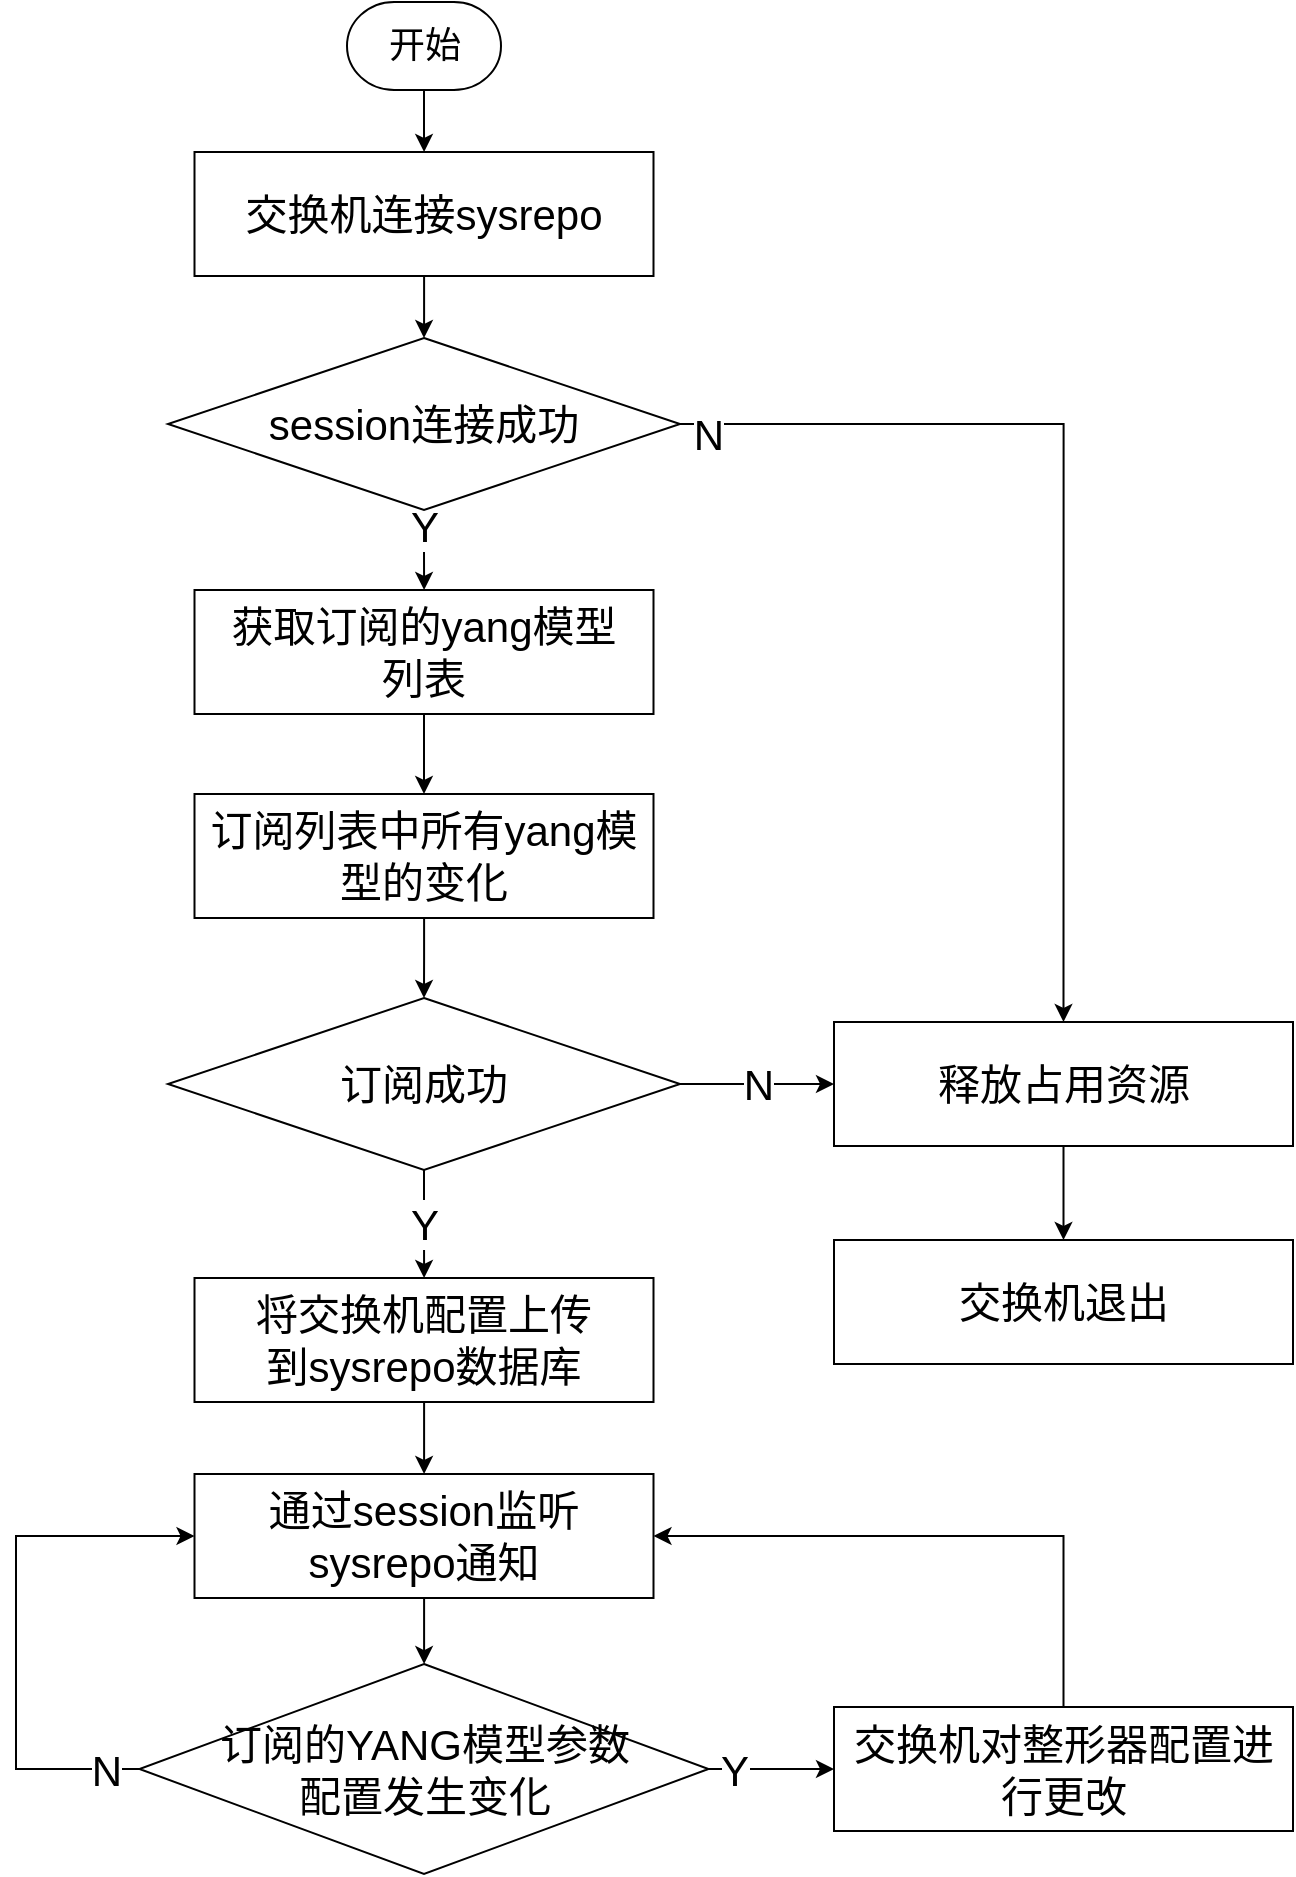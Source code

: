 <mxfile version="14.6.0" type="github">
  <diagram id="94TvCWgWeJPaCqv3VTKz" name="Page-1">
    <mxGraphModel dx="2031" dy="1089" grid="0" gridSize="10" guides="1" tooltips="1" connect="1" arrows="1" fold="1" page="0" pageScale="1" pageWidth="827" pageHeight="1169" math="0" shadow="0">
      <root>
        <mxCell id="0" />
        <mxCell id="1" parent="0" />
        <mxCell id="9lptnBRRuSDMzmH1_6TX-1" value="" style="edgeStyle=orthogonalEdgeStyle;rounded=0;orthogonalLoop=1;jettySize=auto;html=1;fontSize=21;" parent="1" source="9lptnBRRuSDMzmH1_6TX-2" target="9lptnBRRuSDMzmH1_6TX-5" edge="1">
          <mxGeometry relative="1" as="geometry" />
        </mxCell>
        <mxCell id="9lptnBRRuSDMzmH1_6TX-2" value="交换机连接sysrepo" style="rounded=0;whiteSpace=wrap;html=1;fontSize=21;" parent="1" vertex="1">
          <mxGeometry x="255.25" y="87" width="229.5" height="62" as="geometry" />
        </mxCell>
        <mxCell id="9lptnBRRuSDMzmH1_6TX-4" value="N" style="edgeStyle=orthogonalEdgeStyle;rounded=0;orthogonalLoop=1;jettySize=auto;html=1;fontSize=21;entryX=0.5;entryY=0;entryDx=0;entryDy=0;" parent="1" source="9lptnBRRuSDMzmH1_6TX-5" target="vJzBY2i4rNa5CbY2uDrH-26" edge="1">
          <mxGeometry x="-0.944" y="-5" relative="1" as="geometry">
            <mxPoint as="offset" />
            <mxPoint x="575" y="223" as="targetPoint" />
          </mxGeometry>
        </mxCell>
        <mxCell id="vJzBY2i4rNa5CbY2uDrH-5" value="Y" style="edgeStyle=orthogonalEdgeStyle;rounded=0;orthogonalLoop=1;jettySize=auto;html=1;fontSize=21;" edge="1" parent="1" source="9lptnBRRuSDMzmH1_6TX-5" target="vJzBY2i4rNa5CbY2uDrH-4">
          <mxGeometry x="-0.6" relative="1" as="geometry">
            <mxPoint as="offset" />
          </mxGeometry>
        </mxCell>
        <mxCell id="9lptnBRRuSDMzmH1_6TX-5" value="session连接成功" style="rhombus;whiteSpace=wrap;html=1;fontSize=21;" parent="1" vertex="1">
          <mxGeometry x="242" y="180" width="256" height="86" as="geometry" />
        </mxCell>
        <mxCell id="vJzBY2i4rNa5CbY2uDrH-15" value="" style="edgeStyle=orthogonalEdgeStyle;rounded=0;orthogonalLoop=1;jettySize=auto;html=1;fontSize=21;" edge="1" parent="1" source="vJzBY2i4rNa5CbY2uDrH-1" target="9lptnBRRuSDMzmH1_6TX-2">
          <mxGeometry relative="1" as="geometry" />
        </mxCell>
        <mxCell id="vJzBY2i4rNa5CbY2uDrH-1" value="&lt;font style=&quot;font-size: 18px;&quot;&gt;开始&lt;/font&gt;" style="strokeWidth=1;html=1;shape=mxgraph.flowchart.terminator;whiteSpace=wrap;fontSize=18;" vertex="1" parent="1">
          <mxGeometry x="331.5" y="12" width="77" height="44" as="geometry" />
        </mxCell>
        <mxCell id="vJzBY2i4rNa5CbY2uDrH-31" value="" style="edgeStyle=orthogonalEdgeStyle;rounded=0;orthogonalLoop=1;jettySize=auto;html=1;fontSize=21;" edge="1" parent="1" source="vJzBY2i4rNa5CbY2uDrH-3" target="vJzBY2i4rNa5CbY2uDrH-28">
          <mxGeometry relative="1" as="geometry" />
        </mxCell>
        <mxCell id="vJzBY2i4rNa5CbY2uDrH-3" value="订阅列表中所有yang模型的变化" style="rounded=0;whiteSpace=wrap;html=1;fontSize=21;" vertex="1" parent="1">
          <mxGeometry x="255.25" y="408" width="229.5" height="62" as="geometry" />
        </mxCell>
        <mxCell id="vJzBY2i4rNa5CbY2uDrH-6" value="" style="edgeStyle=orthogonalEdgeStyle;rounded=0;orthogonalLoop=1;jettySize=auto;html=1;fontSize=21;" edge="1" parent="1" source="vJzBY2i4rNa5CbY2uDrH-4" target="vJzBY2i4rNa5CbY2uDrH-3">
          <mxGeometry relative="1" as="geometry" />
        </mxCell>
        <mxCell id="vJzBY2i4rNa5CbY2uDrH-4" value="获取订阅的yang模型&lt;br&gt;列表" style="rounded=0;whiteSpace=wrap;html=1;fontSize=21;" vertex="1" parent="1">
          <mxGeometry x="255.25" y="306" width="229.5" height="62" as="geometry" />
        </mxCell>
        <mxCell id="vJzBY2i4rNa5CbY2uDrH-19" value="" style="edgeStyle=orthogonalEdgeStyle;rounded=0;orthogonalLoop=1;jettySize=auto;html=1;fontSize=21;" edge="1" parent="1" source="vJzBY2i4rNa5CbY2uDrH-8" target="vJzBY2i4rNa5CbY2uDrH-18">
          <mxGeometry relative="1" as="geometry" />
        </mxCell>
        <mxCell id="vJzBY2i4rNa5CbY2uDrH-8" value="将交换机配置上传&lt;br&gt;到sysrepo数据库" style="rounded=0;whiteSpace=wrap;html=1;fontSize=21;" vertex="1" parent="1">
          <mxGeometry x="255.25" y="650" width="229.5" height="62" as="geometry" />
        </mxCell>
        <mxCell id="vJzBY2i4rNa5CbY2uDrH-17" value="Y" style="edgeStyle=orthogonalEdgeStyle;rounded=0;orthogonalLoop=1;jettySize=auto;html=1;fontSize=21;" edge="1" parent="1" source="vJzBY2i4rNa5CbY2uDrH-11" target="vJzBY2i4rNa5CbY2uDrH-16">
          <mxGeometry x="-0.586" relative="1" as="geometry">
            <mxPoint as="offset" />
          </mxGeometry>
        </mxCell>
        <mxCell id="vJzBY2i4rNa5CbY2uDrH-24" value="N" style="edgeStyle=orthogonalEdgeStyle;rounded=0;orthogonalLoop=1;jettySize=auto;html=1;fontSize=21;entryX=0;entryY=0.5;entryDx=0;entryDy=0;" edge="1" parent="1" source="vJzBY2i4rNa5CbY2uDrH-11" target="vJzBY2i4rNa5CbY2uDrH-18">
          <mxGeometry x="-0.872" relative="1" as="geometry">
            <mxPoint x="65.5" y="895.5" as="targetPoint" />
            <Array as="points">
              <mxPoint x="166" y="895" />
              <mxPoint x="166" y="779" />
            </Array>
            <mxPoint as="offset" />
          </mxGeometry>
        </mxCell>
        <mxCell id="vJzBY2i4rNa5CbY2uDrH-11" value="订阅的YANG模型参数&lt;br&gt;配置发生变化" style="rhombus;whiteSpace=wrap;html=1;fontSize=21;" vertex="1" parent="1">
          <mxGeometry x="227.75" y="843" width="284.5" height="105" as="geometry" />
        </mxCell>
        <mxCell id="vJzBY2i4rNa5CbY2uDrH-22" value="" style="edgeStyle=orthogonalEdgeStyle;rounded=0;orthogonalLoop=1;jettySize=auto;html=1;fontSize=21;entryX=1;entryY=0.5;entryDx=0;entryDy=0;" edge="1" parent="1" source="vJzBY2i4rNa5CbY2uDrH-16" target="vJzBY2i4rNa5CbY2uDrH-18">
          <mxGeometry relative="1" as="geometry">
            <mxPoint x="689.824" y="783.5" as="targetPoint" />
            <Array as="points">
              <mxPoint x="690" y="779" />
            </Array>
          </mxGeometry>
        </mxCell>
        <mxCell id="vJzBY2i4rNa5CbY2uDrH-16" value="交换机对整形器配置进行更改" style="rounded=0;whiteSpace=wrap;html=1;fontSize=21;" vertex="1" parent="1">
          <mxGeometry x="575" y="864.5" width="229.5" height="62" as="geometry" />
        </mxCell>
        <mxCell id="vJzBY2i4rNa5CbY2uDrH-20" value="" style="edgeStyle=orthogonalEdgeStyle;rounded=0;orthogonalLoop=1;jettySize=auto;html=1;fontSize=21;" edge="1" parent="1" source="vJzBY2i4rNa5CbY2uDrH-18" target="vJzBY2i4rNa5CbY2uDrH-11">
          <mxGeometry relative="1" as="geometry" />
        </mxCell>
        <mxCell id="vJzBY2i4rNa5CbY2uDrH-18" value="通过session监听sysrepo通知" style="rounded=0;whiteSpace=wrap;html=1;fontSize=21;" vertex="1" parent="1">
          <mxGeometry x="255.25" y="748" width="229.5" height="62" as="geometry" />
        </mxCell>
        <mxCell id="vJzBY2i4rNa5CbY2uDrH-25" value="&#xa;&#xa;&lt;span style=&quot;color: rgb(0, 0, 0); font-family: helvetica; font-size: 21px; font-style: normal; font-weight: 400; letter-spacing: normal; text-align: center; text-indent: 0px; text-transform: none; word-spacing: 0px; background-color: rgb(255, 255, 255); display: inline; float: none;&quot;&gt;交换机退出&lt;/span&gt;&#xa;&#xa;" style="rounded=0;whiteSpace=wrap;html=1;fontSize=21;" vertex="1" parent="1">
          <mxGeometry x="575" y="631" width="229.5" height="62" as="geometry" />
        </mxCell>
        <mxCell id="vJzBY2i4rNa5CbY2uDrH-27" value="" style="edgeStyle=orthogonalEdgeStyle;rounded=0;orthogonalLoop=1;jettySize=auto;html=1;fontSize=21;" edge="1" parent="1" source="vJzBY2i4rNa5CbY2uDrH-26" target="vJzBY2i4rNa5CbY2uDrH-25">
          <mxGeometry relative="1" as="geometry" />
        </mxCell>
        <mxCell id="vJzBY2i4rNa5CbY2uDrH-26" value="释放占用资源" style="rounded=0;whiteSpace=wrap;html=1;fontSize=21;" vertex="1" parent="1">
          <mxGeometry x="575" y="522" width="229.5" height="62" as="geometry" />
        </mxCell>
        <mxCell id="vJzBY2i4rNa5CbY2uDrH-29" value="Y" style="edgeStyle=orthogonalEdgeStyle;rounded=0;orthogonalLoop=1;jettySize=auto;html=1;fontSize=21;" edge="1" parent="1" source="vJzBY2i4rNa5CbY2uDrH-28" target="vJzBY2i4rNa5CbY2uDrH-8">
          <mxGeometry relative="1" as="geometry" />
        </mxCell>
        <mxCell id="vJzBY2i4rNa5CbY2uDrH-30" value="N" style="edgeStyle=orthogonalEdgeStyle;rounded=0;orthogonalLoop=1;jettySize=auto;html=1;fontSize=21;" edge="1" parent="1" source="vJzBY2i4rNa5CbY2uDrH-28" target="vJzBY2i4rNa5CbY2uDrH-26">
          <mxGeometry relative="1" as="geometry" />
        </mxCell>
        <mxCell id="vJzBY2i4rNa5CbY2uDrH-28" value="订阅成功" style="rhombus;whiteSpace=wrap;html=1;fontSize=21;" vertex="1" parent="1">
          <mxGeometry x="242" y="510" width="256" height="86" as="geometry" />
        </mxCell>
      </root>
    </mxGraphModel>
  </diagram>
</mxfile>
